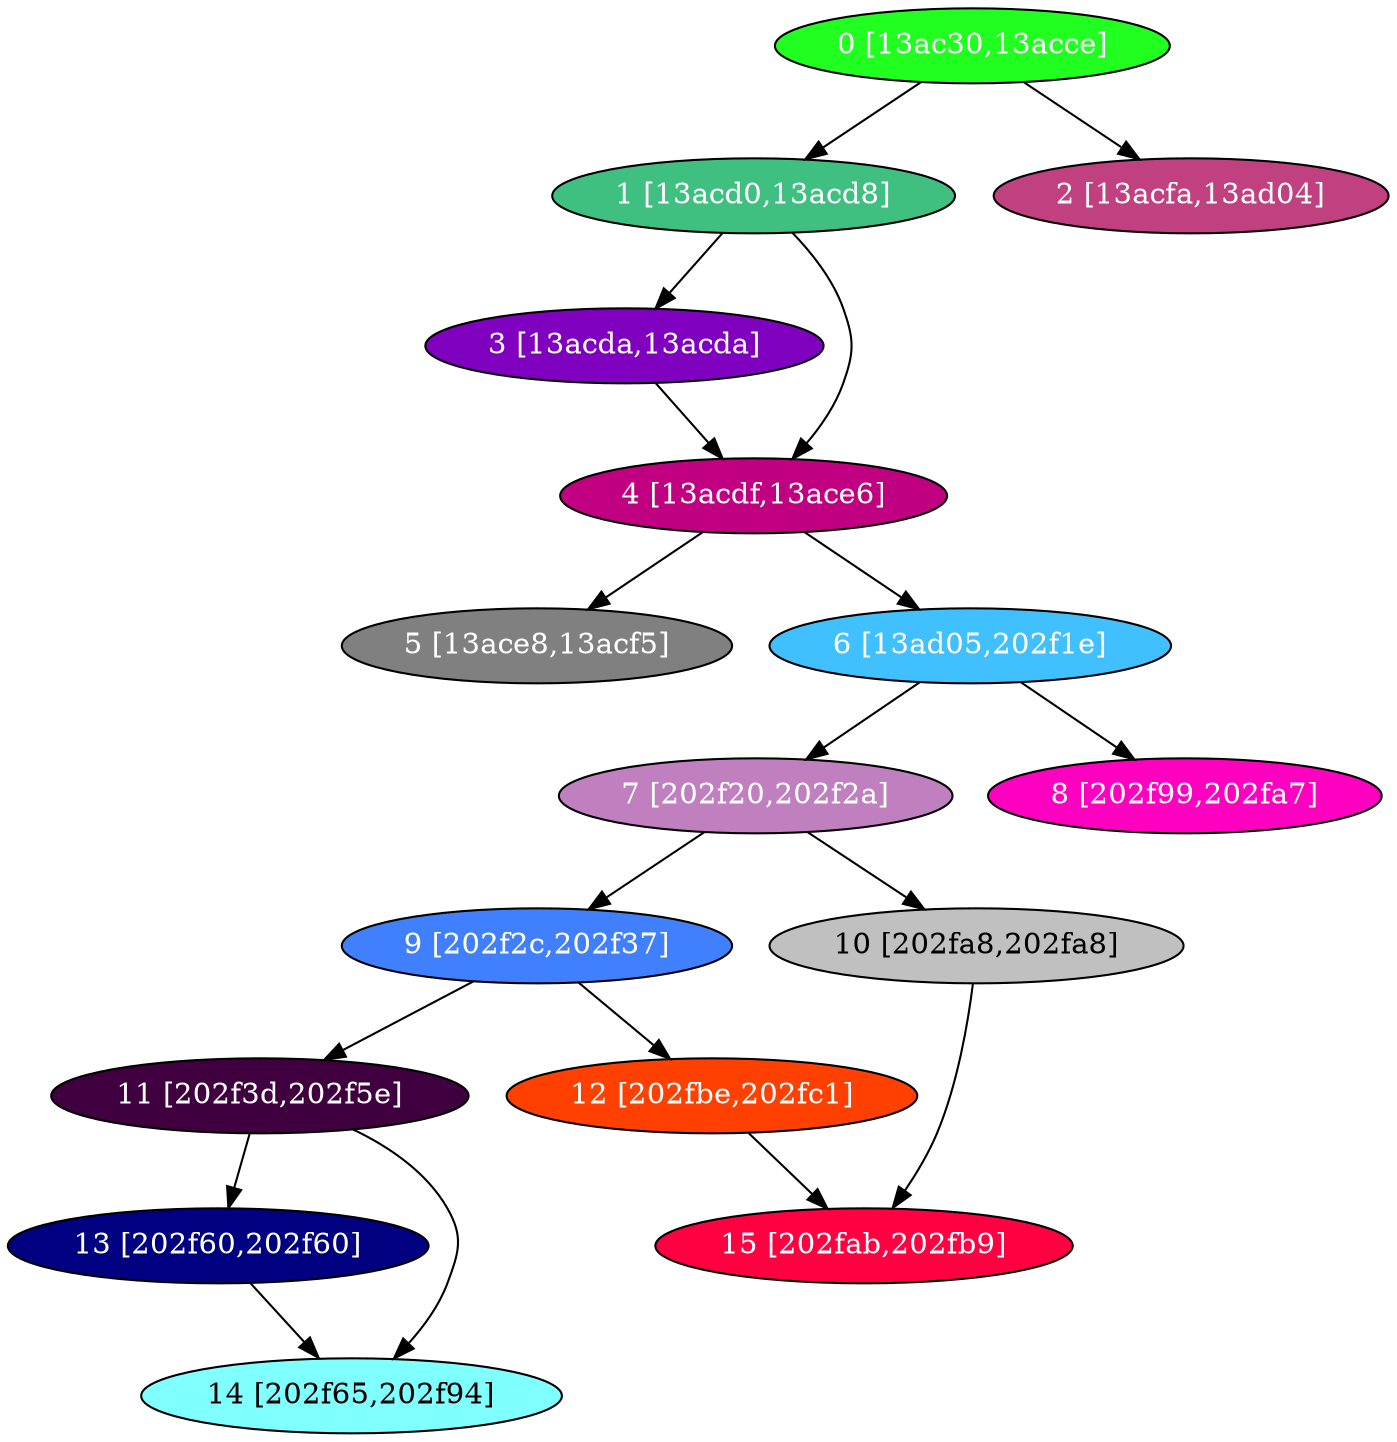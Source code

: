 diGraph libnss3{
	libnss3_0  [style=filled fillcolor="#20FF20" fontcolor="#ffffff" shape=oval label="0 [13ac30,13acce]"]
	libnss3_1  [style=filled fillcolor="#40C080" fontcolor="#ffffff" shape=oval label="1 [13acd0,13acd8]"]
	libnss3_2  [style=filled fillcolor="#C04080" fontcolor="#ffffff" shape=oval label="2 [13acfa,13ad04]"]
	libnss3_3  [style=filled fillcolor="#8000C0" fontcolor="#ffffff" shape=oval label="3 [13acda,13acda]"]
	libnss3_4  [style=filled fillcolor="#C00080" fontcolor="#ffffff" shape=oval label="4 [13acdf,13ace6]"]
	libnss3_5  [style=filled fillcolor="#808080" fontcolor="#ffffff" shape=oval label="5 [13ace8,13acf5]"]
	libnss3_6  [style=filled fillcolor="#40C0FF" fontcolor="#ffffff" shape=oval label="6 [13ad05,202f1e]"]
	libnss3_7  [style=filled fillcolor="#C080C0" fontcolor="#ffffff" shape=oval label="7 [202f20,202f2a]"]
	libnss3_8  [style=filled fillcolor="#FF00C0" fontcolor="#ffffff" shape=oval label="8 [202f99,202fa7]"]
	libnss3_9  [style=filled fillcolor="#4080FF" fontcolor="#ffffff" shape=oval label="9 [202f2c,202f37]"]
	libnss3_a  [style=filled fillcolor="#C0C0C0" fontcolor="#000000" shape=oval label="10 [202fa8,202fa8]"]
	libnss3_b  [style=filled fillcolor="#400040" fontcolor="#ffffff" shape=oval label="11 [202f3d,202f5e]"]
	libnss3_c  [style=filled fillcolor="#FF4000" fontcolor="#ffffff" shape=oval label="12 [202fbe,202fc1]"]
	libnss3_d  [style=filled fillcolor="#000080" fontcolor="#ffffff" shape=oval label="13 [202f60,202f60]"]
	libnss3_e  [style=filled fillcolor="#80FFFF" fontcolor="#000000" shape=oval label="14 [202f65,202f94]"]
	libnss3_f  [style=filled fillcolor="#FF0040" fontcolor="#ffffff" shape=oval label="15 [202fab,202fb9]"]

	libnss3_0 -> libnss3_1
	libnss3_0 -> libnss3_2
	libnss3_1 -> libnss3_3
	libnss3_1 -> libnss3_4
	libnss3_3 -> libnss3_4
	libnss3_4 -> libnss3_5
	libnss3_4 -> libnss3_6
	libnss3_6 -> libnss3_7
	libnss3_6 -> libnss3_8
	libnss3_7 -> libnss3_9
	libnss3_7 -> libnss3_a
	libnss3_9 -> libnss3_b
	libnss3_9 -> libnss3_c
	libnss3_a -> libnss3_f
	libnss3_b -> libnss3_d
	libnss3_b -> libnss3_e
	libnss3_c -> libnss3_f
	libnss3_d -> libnss3_e
}